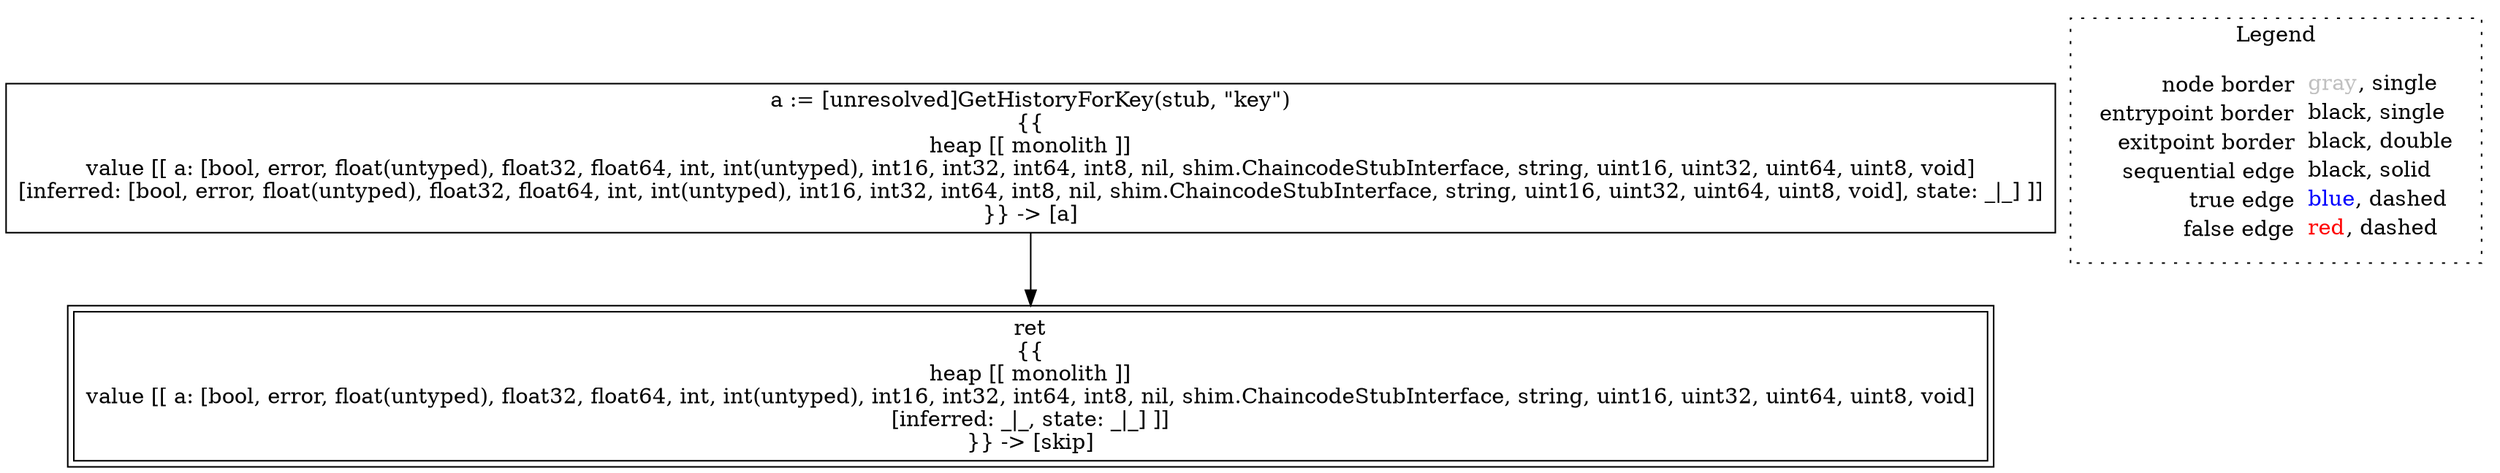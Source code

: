 digraph {
	"node0" [shape="rect",color="black",label=<a := [unresolved]GetHistoryForKey(stub, &quot;key&quot;)<BR/>{{<BR/>heap [[ monolith ]]<BR/>value [[ a: [bool, error, float(untyped), float32, float64, int, int(untyped), int16, int32, int64, int8, nil, shim.ChaincodeStubInterface, string, uint16, uint32, uint64, uint8, void]<BR/>[inferred: [bool, error, float(untyped), float32, float64, int, int(untyped), int16, int32, int64, int8, nil, shim.ChaincodeStubInterface, string, uint16, uint32, uint64, uint8, void], state: _|_] ]]<BR/>}} -&gt; [a]>];
	"node1" [shape="rect",color="black",peripheries="2",label=<ret<BR/>{{<BR/>heap [[ monolith ]]<BR/>value [[ a: [bool, error, float(untyped), float32, float64, int, int(untyped), int16, int32, int64, int8, nil, shim.ChaincodeStubInterface, string, uint16, uint32, uint64, uint8, void]<BR/>[inferred: _|_, state: _|_] ]]<BR/>}} -&gt; [skip]>];
	"node0" -> "node1" [color="black"];
subgraph cluster_legend {
	label="Legend";
	style=dotted;
	node [shape=plaintext];
	"legend" [label=<<table border="0" cellpadding="2" cellspacing="0" cellborder="0"><tr><td align="right">node border&nbsp;</td><td align="left"><font color="gray">gray</font>, single</td></tr><tr><td align="right">entrypoint border&nbsp;</td><td align="left"><font color="black">black</font>, single</td></tr><tr><td align="right">exitpoint border&nbsp;</td><td align="left"><font color="black">black</font>, double</td></tr><tr><td align="right">sequential edge&nbsp;</td><td align="left"><font color="black">black</font>, solid</td></tr><tr><td align="right">true edge&nbsp;</td><td align="left"><font color="blue">blue</font>, dashed</td></tr><tr><td align="right">false edge&nbsp;</td><td align="left"><font color="red">red</font>, dashed</td></tr></table>>];
}

}
